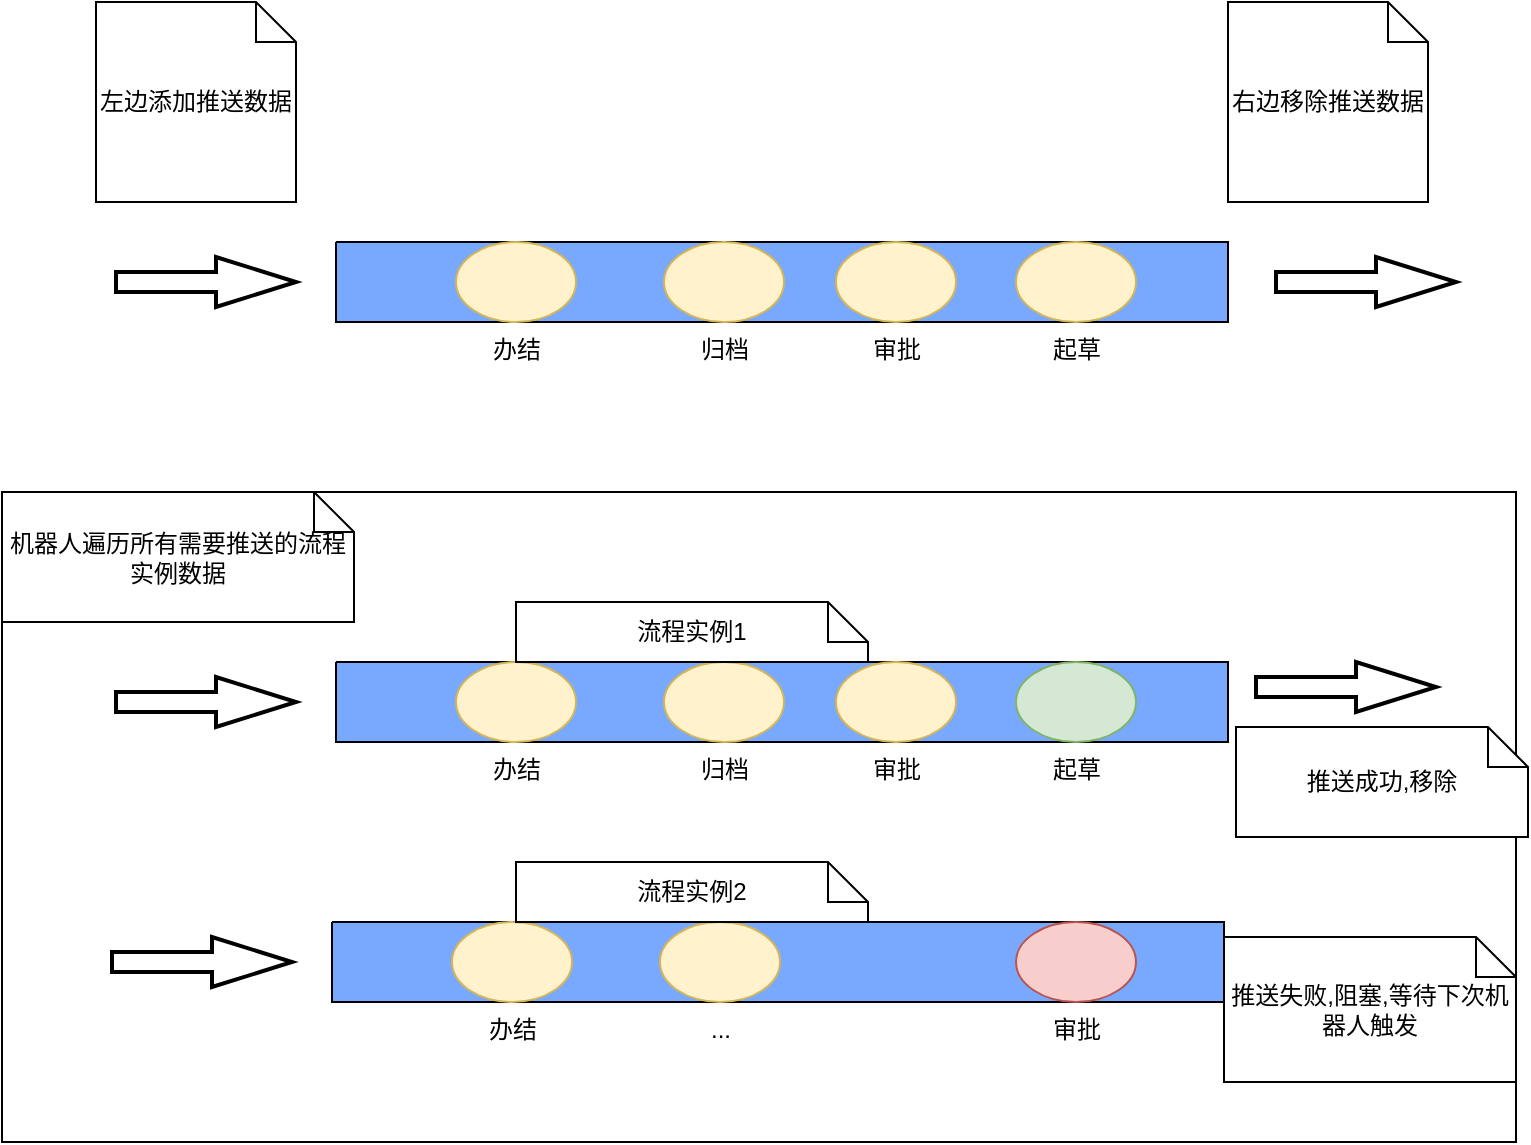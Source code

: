 <mxfile version="24.4.6" type="github">
  <diagram name="第 1 页" id="_TC1i7395d7Ko6areE1A">
    <mxGraphModel dx="1434" dy="780" grid="1" gridSize="10" guides="1" tooltips="1" connect="1" arrows="1" fold="1" page="1" pageScale="1" pageWidth="827" pageHeight="1169" math="0" shadow="0">
      <root>
        <mxCell id="0" />
        <mxCell id="1" parent="0" />
        <mxCell id="Gp8K34Z30wctiOWK-yPE-38" value="" style="rounded=0;whiteSpace=wrap;html=1;" vertex="1" parent="1">
          <mxGeometry x="53" y="585" width="757" height="325" as="geometry" />
        </mxCell>
        <mxCell id="Gp8K34Z30wctiOWK-yPE-2" value="" style="verticalLabelPosition=bottom;verticalAlign=top;html=1;shape=mxgraph.basic.patternFillRect;fillStyle=solid;step=5;fillStrokeWidth=0.2;fillStrokeColor=#dddddd;gradientColor=none;fillColor=#78A9FF;" vertex="1" parent="1">
          <mxGeometry x="220" y="460" width="446" height="40" as="geometry" />
        </mxCell>
        <mxCell id="Gp8K34Z30wctiOWK-yPE-3" value="" style="verticalLabelPosition=bottom;verticalAlign=top;html=1;strokeWidth=2;shape=mxgraph.arrows2.arrow;dy=0.6;dx=40;notch=0;" vertex="1" parent="1">
          <mxGeometry x="110" y="467.5" width="90" height="25" as="geometry" />
        </mxCell>
        <mxCell id="Gp8K34Z30wctiOWK-yPE-11" value="左边添加推送数据" style="shape=note;size=20;whiteSpace=wrap;html=1;" vertex="1" parent="1">
          <mxGeometry x="100" y="340" width="100" height="100" as="geometry" />
        </mxCell>
        <mxCell id="Gp8K34Z30wctiOWK-yPE-12" value="" style="verticalLabelPosition=bottom;verticalAlign=top;html=1;strokeWidth=2;shape=mxgraph.arrows2.arrow;dy=0.6;dx=40;notch=0;" vertex="1" parent="1">
          <mxGeometry x="690" y="467.5" width="90" height="25" as="geometry" />
        </mxCell>
        <mxCell id="Gp8K34Z30wctiOWK-yPE-13" value="右边移除推送数据" style="shape=note;size=20;whiteSpace=wrap;html=1;" vertex="1" parent="1">
          <mxGeometry x="666" y="340" width="100" height="100" as="geometry" />
        </mxCell>
        <mxCell id="Gp8K34Z30wctiOWK-yPE-14" value="起草" style="verticalLabelPosition=bottom;verticalAlign=top;html=1;shape=mxgraph.flowchart.on-page_reference;fillColor=#fff2cc;strokeColor=#d6b656;" vertex="1" parent="1">
          <mxGeometry x="560" y="460" width="60" height="40" as="geometry" />
        </mxCell>
        <mxCell id="Gp8K34Z30wctiOWK-yPE-15" value="审批" style="verticalLabelPosition=bottom;verticalAlign=top;html=1;shape=mxgraph.flowchart.on-page_reference;fillColor=#fff2cc;strokeColor=#d6b656;" vertex="1" parent="1">
          <mxGeometry x="470" y="460" width="60" height="40" as="geometry" />
        </mxCell>
        <mxCell id="Gp8K34Z30wctiOWK-yPE-18" value="归档" style="verticalLabelPosition=bottom;verticalAlign=top;html=1;shape=mxgraph.flowchart.on-page_reference;fillColor=#fff2cc;strokeColor=#d6b656;" vertex="1" parent="1">
          <mxGeometry x="384" y="460" width="60" height="40" as="geometry" />
        </mxCell>
        <mxCell id="Gp8K34Z30wctiOWK-yPE-19" value="办结" style="verticalLabelPosition=bottom;verticalAlign=top;html=1;shape=mxgraph.flowchart.on-page_reference;fillColor=#fff2cc;strokeColor=#d6b656;" vertex="1" parent="1">
          <mxGeometry x="280" y="460" width="60" height="40" as="geometry" />
        </mxCell>
        <mxCell id="Gp8K34Z30wctiOWK-yPE-20" value="" style="verticalLabelPosition=bottom;verticalAlign=top;html=1;shape=mxgraph.basic.patternFillRect;fillStyle=solid;step=5;fillStrokeWidth=0.2;fillStrokeColor=#dddddd;gradientColor=none;fillColor=#78A9FF;" vertex="1" parent="1">
          <mxGeometry x="220" y="670" width="446" height="40" as="geometry" />
        </mxCell>
        <mxCell id="Gp8K34Z30wctiOWK-yPE-21" value="" style="verticalLabelPosition=bottom;verticalAlign=top;html=1;strokeWidth=2;shape=mxgraph.arrows2.arrow;dy=0.6;dx=40;notch=0;" vertex="1" parent="1">
          <mxGeometry x="110" y="677.5" width="90" height="25" as="geometry" />
        </mxCell>
        <mxCell id="Gp8K34Z30wctiOWK-yPE-22" value="" style="verticalLabelPosition=bottom;verticalAlign=top;html=1;strokeWidth=2;shape=mxgraph.arrows2.arrow;dy=0.6;dx=40;notch=0;" vertex="1" parent="1">
          <mxGeometry x="680" y="670" width="90" height="25" as="geometry" />
        </mxCell>
        <mxCell id="Gp8K34Z30wctiOWK-yPE-23" value="起草" style="verticalLabelPosition=bottom;verticalAlign=top;html=1;shape=mxgraph.flowchart.on-page_reference;fillColor=#d5e8d4;strokeColor=#82b366;" vertex="1" parent="1">
          <mxGeometry x="560" y="670" width="60" height="40" as="geometry" />
        </mxCell>
        <mxCell id="Gp8K34Z30wctiOWK-yPE-24" value="审批" style="verticalLabelPosition=bottom;verticalAlign=top;html=1;shape=mxgraph.flowchart.on-page_reference;fillColor=#fff2cc;strokeColor=#d6b656;" vertex="1" parent="1">
          <mxGeometry x="470" y="670" width="60" height="40" as="geometry" />
        </mxCell>
        <mxCell id="Gp8K34Z30wctiOWK-yPE-25" value="归档" style="verticalLabelPosition=bottom;verticalAlign=top;html=1;shape=mxgraph.flowchart.on-page_reference;fillColor=#fff2cc;strokeColor=#d6b656;" vertex="1" parent="1">
          <mxGeometry x="384" y="670" width="60" height="40" as="geometry" />
        </mxCell>
        <mxCell id="Gp8K34Z30wctiOWK-yPE-26" value="办结" style="verticalLabelPosition=bottom;verticalAlign=top;html=1;shape=mxgraph.flowchart.on-page_reference;fillColor=#fff2cc;strokeColor=#d6b656;" vertex="1" parent="1">
          <mxGeometry x="280" y="670" width="60" height="40" as="geometry" />
        </mxCell>
        <mxCell id="Gp8K34Z30wctiOWK-yPE-27" value="" style="verticalLabelPosition=bottom;verticalAlign=top;html=1;shape=mxgraph.basic.patternFillRect;fillStyle=solid;step=5;fillStrokeWidth=0.2;fillStrokeColor=#dddddd;gradientColor=none;fillColor=#78A9FF;" vertex="1" parent="1">
          <mxGeometry x="218" y="800" width="446" height="40" as="geometry" />
        </mxCell>
        <mxCell id="Gp8K34Z30wctiOWK-yPE-28" value="" style="verticalLabelPosition=bottom;verticalAlign=top;html=1;strokeWidth=2;shape=mxgraph.arrows2.arrow;dy=0.6;dx=40;notch=0;" vertex="1" parent="1">
          <mxGeometry x="108" y="807.5" width="90" height="25" as="geometry" />
        </mxCell>
        <mxCell id="Gp8K34Z30wctiOWK-yPE-31" value="审批" style="verticalLabelPosition=bottom;verticalAlign=top;html=1;shape=mxgraph.flowchart.on-page_reference;fillColor=#f8cecc;strokeColor=#b85450;" vertex="1" parent="1">
          <mxGeometry x="560" y="800" width="60" height="40" as="geometry" />
        </mxCell>
        <mxCell id="Gp8K34Z30wctiOWK-yPE-33" value="办结" style="verticalLabelPosition=bottom;verticalAlign=top;html=1;shape=mxgraph.flowchart.on-page_reference;fillColor=#fff2cc;strokeColor=#d6b656;" vertex="1" parent="1">
          <mxGeometry x="278" y="800" width="60" height="40" as="geometry" />
        </mxCell>
        <mxCell id="Gp8K34Z30wctiOWK-yPE-34" value="..." style="verticalLabelPosition=bottom;verticalAlign=top;html=1;shape=mxgraph.flowchart.on-page_reference;fillColor=#fff2cc;strokeColor=#d6b656;" vertex="1" parent="1">
          <mxGeometry x="382" y="800" width="60" height="40" as="geometry" />
        </mxCell>
        <mxCell id="Gp8K34Z30wctiOWK-yPE-35" value="流程实例2" style="shape=note;size=20;whiteSpace=wrap;html=1;" vertex="1" parent="1">
          <mxGeometry x="310" y="770" width="176" height="30" as="geometry" />
        </mxCell>
        <mxCell id="Gp8K34Z30wctiOWK-yPE-36" value="流程实例1" style="shape=note;size=20;whiteSpace=wrap;html=1;" vertex="1" parent="1">
          <mxGeometry x="310" y="640" width="176" height="30" as="geometry" />
        </mxCell>
        <mxCell id="Gp8K34Z30wctiOWK-yPE-39" value="机器人遍历所有需要推送的流程实例数据" style="shape=note;size=20;whiteSpace=wrap;html=1;" vertex="1" parent="1">
          <mxGeometry x="53" y="585" width="176" height="65" as="geometry" />
        </mxCell>
        <mxCell id="Gp8K34Z30wctiOWK-yPE-40" value="推送失败,阻塞,等待下次机器人触发" style="shape=note;size=20;whiteSpace=wrap;html=1;" vertex="1" parent="1">
          <mxGeometry x="664" y="807.5" width="146" height="72.5" as="geometry" />
        </mxCell>
        <mxCell id="Gp8K34Z30wctiOWK-yPE-41" value="推送成功,移除" style="shape=note;size=20;whiteSpace=wrap;html=1;" vertex="1" parent="1">
          <mxGeometry x="670" y="702.5" width="146" height="55" as="geometry" />
        </mxCell>
      </root>
    </mxGraphModel>
  </diagram>
</mxfile>
